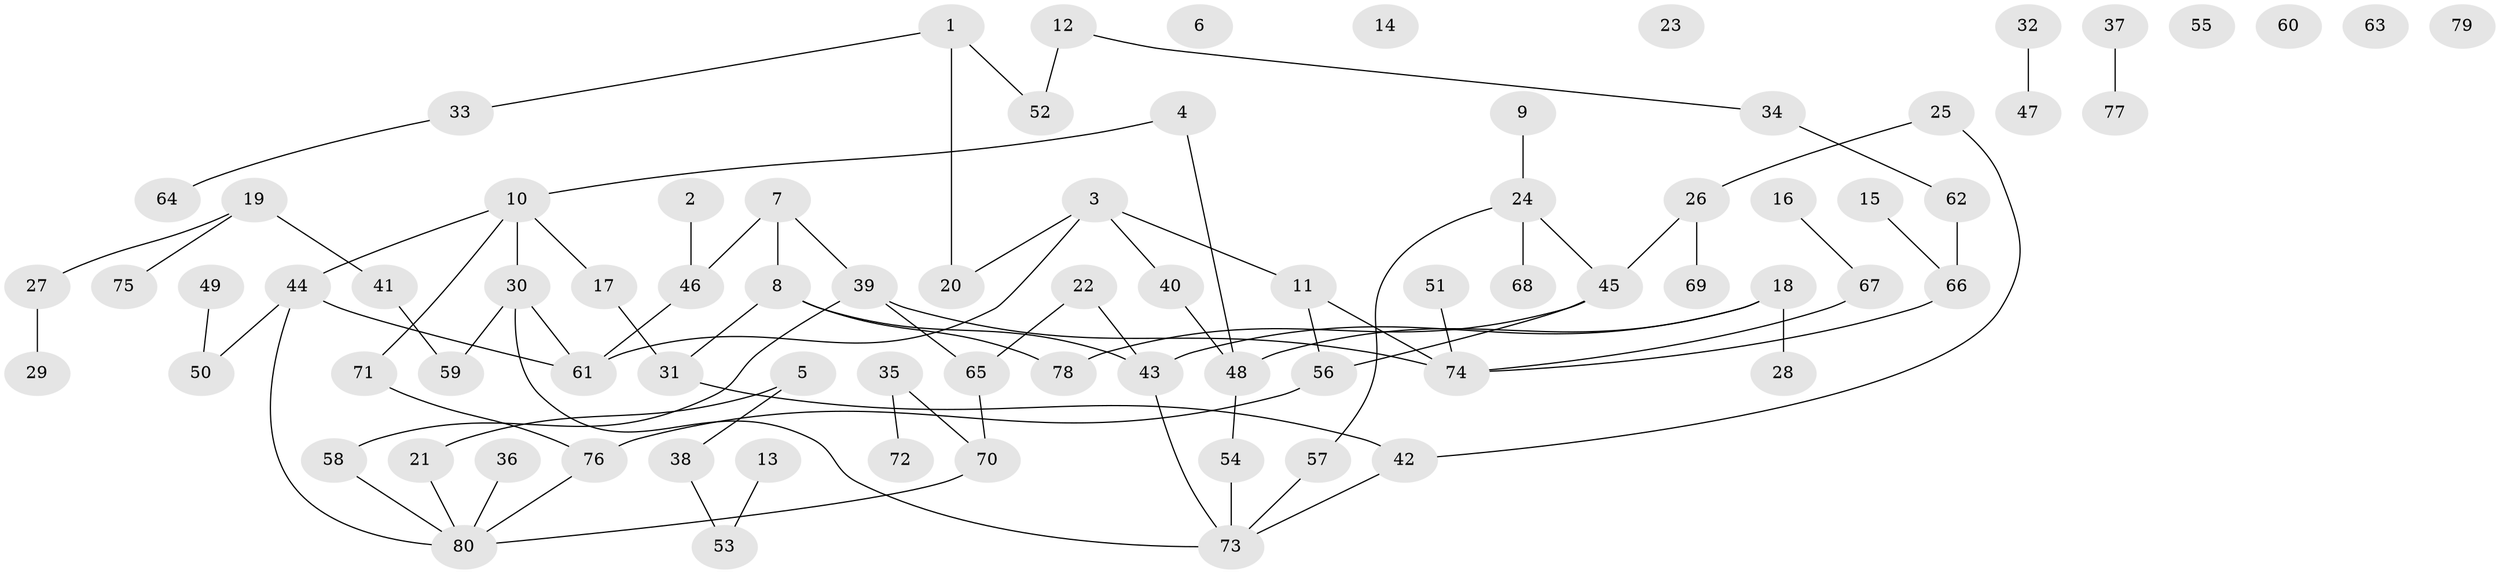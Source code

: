 // Generated by graph-tools (version 1.1) at 2025/40/03/09/25 04:40:39]
// undirected, 80 vertices, 87 edges
graph export_dot {
graph [start="1"]
  node [color=gray90,style=filled];
  1;
  2;
  3;
  4;
  5;
  6;
  7;
  8;
  9;
  10;
  11;
  12;
  13;
  14;
  15;
  16;
  17;
  18;
  19;
  20;
  21;
  22;
  23;
  24;
  25;
  26;
  27;
  28;
  29;
  30;
  31;
  32;
  33;
  34;
  35;
  36;
  37;
  38;
  39;
  40;
  41;
  42;
  43;
  44;
  45;
  46;
  47;
  48;
  49;
  50;
  51;
  52;
  53;
  54;
  55;
  56;
  57;
  58;
  59;
  60;
  61;
  62;
  63;
  64;
  65;
  66;
  67;
  68;
  69;
  70;
  71;
  72;
  73;
  74;
  75;
  76;
  77;
  78;
  79;
  80;
  1 -- 20;
  1 -- 33;
  1 -- 52;
  2 -- 46;
  3 -- 11;
  3 -- 20;
  3 -- 40;
  3 -- 61;
  4 -- 10;
  4 -- 48;
  5 -- 21;
  5 -- 38;
  7 -- 8;
  7 -- 39;
  7 -- 46;
  8 -- 31;
  8 -- 43;
  8 -- 78;
  9 -- 24;
  10 -- 17;
  10 -- 30;
  10 -- 44;
  10 -- 71;
  11 -- 56;
  11 -- 74;
  12 -- 34;
  12 -- 52;
  13 -- 53;
  15 -- 66;
  16 -- 67;
  17 -- 31;
  18 -- 28;
  18 -- 43;
  18 -- 48;
  19 -- 27;
  19 -- 41;
  19 -- 75;
  21 -- 80;
  22 -- 43;
  22 -- 65;
  24 -- 45;
  24 -- 57;
  24 -- 68;
  25 -- 26;
  25 -- 42;
  26 -- 45;
  26 -- 69;
  27 -- 29;
  30 -- 59;
  30 -- 61;
  30 -- 73;
  31 -- 42;
  32 -- 47;
  33 -- 64;
  34 -- 62;
  35 -- 70;
  35 -- 72;
  36 -- 80;
  37 -- 77;
  38 -- 53;
  39 -- 58;
  39 -- 65;
  39 -- 74;
  40 -- 48;
  41 -- 59;
  42 -- 73;
  43 -- 73;
  44 -- 50;
  44 -- 61;
  44 -- 80;
  45 -- 56;
  45 -- 78;
  46 -- 61;
  48 -- 54;
  49 -- 50;
  51 -- 74;
  54 -- 73;
  56 -- 76;
  57 -- 73;
  58 -- 80;
  62 -- 66;
  65 -- 70;
  66 -- 74;
  67 -- 74;
  70 -- 80;
  71 -- 76;
  76 -- 80;
}
